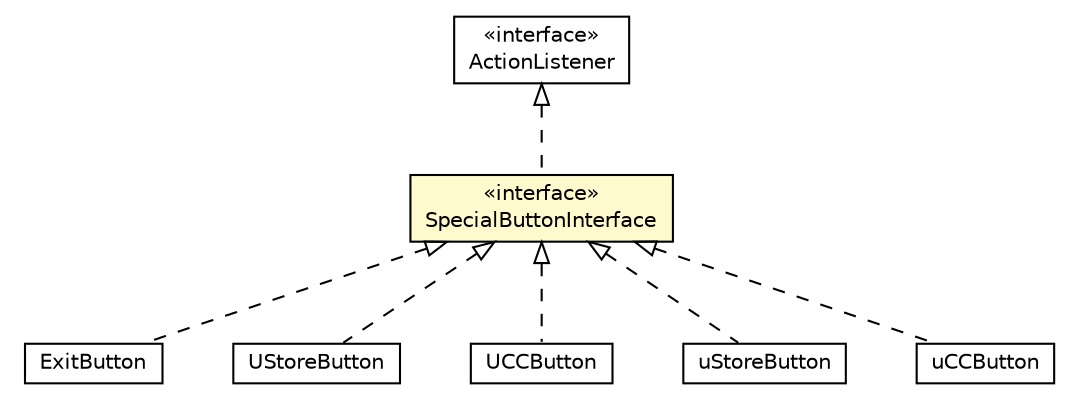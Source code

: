 #!/usr/local/bin/dot
#
# Class diagram 
# Generated by UMLGraph version R5_6-24-gf6e263 (http://www.umlgraph.org/)
#

digraph G {
	edge [fontname="Helvetica",fontsize=10,labelfontname="Helvetica",labelfontsize=10];
	node [fontname="Helvetica",fontsize=10,shape=plaintext];
	nodesep=0.25;
	ranksep=0.5;
	// org.universAAL.ui.handler.gui.swing.model.special.SpecialButtonInterface
	c7994283 [label=<<table title="org.universAAL.ui.handler.gui.swing.model.special.SpecialButtonInterface" border="0" cellborder="1" cellspacing="0" cellpadding="2" port="p" bgcolor="lemonChiffon" href="./SpecialButtonInterface.html">
		<tr><td><table border="0" cellspacing="0" cellpadding="1">
<tr><td align="center" balign="center"> &#171;interface&#187; </td></tr>
<tr><td align="center" balign="center"> SpecialButtonInterface </td></tr>
		</table></td></tr>
		</table>>, URL="./SpecialButtonInterface.html", fontname="Helvetica", fontcolor="black", fontsize=10.0];
	// org.universAAL.ui.handler.gui.swing.model.special.ExitButton
	c7994285 [label=<<table title="org.universAAL.ui.handler.gui.swing.model.special.ExitButton" border="0" cellborder="1" cellspacing="0" cellpadding="2" port="p" href="./ExitButton.html">
		<tr><td><table border="0" cellspacing="0" cellpadding="1">
<tr><td align="center" balign="center"> ExitButton </td></tr>
		</table></td></tr>
		</table>>, URL="./ExitButton.html", fontname="Helvetica", fontcolor="black", fontsize=10.0];
	// org.universAAL.ui.gui.swing.bluesteelLAF.specialButtons.UStoreButton
	c7994382 [label=<<table title="org.universAAL.ui.gui.swing.bluesteelLAF.specialButtons.UStoreButton" border="0" cellborder="1" cellspacing="0" cellpadding="2" port="p" href="../../../../../gui/swing/bluesteelLAF/specialButtons/UStoreButton.html">
		<tr><td><table border="0" cellspacing="0" cellpadding="1">
<tr><td align="center" balign="center"> UStoreButton </td></tr>
		</table></td></tr>
		</table>>, URL="../../../../../gui/swing/bluesteelLAF/specialButtons/UStoreButton.html", fontname="Helvetica", fontcolor="black", fontsize=10.0];
	// org.universAAL.ui.gui.swing.bluesteelLAF.specialButtons.UCCButton
	c7994383 [label=<<table title="org.universAAL.ui.gui.swing.bluesteelLAF.specialButtons.UCCButton" border="0" cellborder="1" cellspacing="0" cellpadding="2" port="p" href="../../../../../gui/swing/bluesteelLAF/specialButtons/UCCButton.html">
		<tr><td><table border="0" cellspacing="0" cellpadding="1">
<tr><td align="center" balign="center"> UCCButton </td></tr>
		</table></td></tr>
		</table>>, URL="../../../../../gui/swing/bluesteelLAF/specialButtons/UCCButton.html", fontname="Helvetica", fontcolor="black", fontsize=10.0];
	// org.universAAL.ui.handler.gui.swing.classic.specialButtons.uStoreButton
	c7994421 [label=<<table title="org.universAAL.ui.handler.gui.swing.classic.specialButtons.uStoreButton" border="0" cellborder="1" cellspacing="0" cellpadding="2" port="p" href="../../classic/specialButtons/uStoreButton.html">
		<tr><td><table border="0" cellspacing="0" cellpadding="1">
<tr><td align="center" balign="center"> uStoreButton </td></tr>
		</table></td></tr>
		</table>>, URL="../../classic/specialButtons/uStoreButton.html", fontname="Helvetica", fontcolor="black", fontsize=10.0];
	// org.universAAL.ui.handler.gui.swing.classic.specialButtons.uCCButton
	c7994422 [label=<<table title="org.universAAL.ui.handler.gui.swing.classic.specialButtons.uCCButton" border="0" cellborder="1" cellspacing="0" cellpadding="2" port="p" href="../../classic/specialButtons/uCCButton.html">
		<tr><td><table border="0" cellspacing="0" cellpadding="1">
<tr><td align="center" balign="center"> uCCButton </td></tr>
		</table></td></tr>
		</table>>, URL="../../classic/specialButtons/uCCButton.html", fontname="Helvetica", fontcolor="black", fontsize=10.0];
	//org.universAAL.ui.handler.gui.swing.model.special.SpecialButtonInterface implements java.awt.event.ActionListener
	c7994931:p -> c7994283:p [dir=back,arrowtail=empty,style=dashed];
	//org.universAAL.ui.handler.gui.swing.model.special.ExitButton implements org.universAAL.ui.handler.gui.swing.model.special.SpecialButtonInterface
	c7994283:p -> c7994285:p [dir=back,arrowtail=empty,style=dashed];
	//org.universAAL.ui.gui.swing.bluesteelLAF.specialButtons.UStoreButton implements org.universAAL.ui.handler.gui.swing.model.special.SpecialButtonInterface
	c7994283:p -> c7994382:p [dir=back,arrowtail=empty,style=dashed];
	//org.universAAL.ui.gui.swing.bluesteelLAF.specialButtons.UCCButton implements org.universAAL.ui.handler.gui.swing.model.special.SpecialButtonInterface
	c7994283:p -> c7994383:p [dir=back,arrowtail=empty,style=dashed];
	//org.universAAL.ui.handler.gui.swing.classic.specialButtons.uStoreButton implements org.universAAL.ui.handler.gui.swing.model.special.SpecialButtonInterface
	c7994283:p -> c7994421:p [dir=back,arrowtail=empty,style=dashed];
	//org.universAAL.ui.handler.gui.swing.classic.specialButtons.uCCButton implements org.universAAL.ui.handler.gui.swing.model.special.SpecialButtonInterface
	c7994283:p -> c7994422:p [dir=back,arrowtail=empty,style=dashed];
	// java.awt.event.ActionListener
	c7994931 [label=<<table title="java.awt.event.ActionListener" border="0" cellborder="1" cellspacing="0" cellpadding="2" port="p" href="http://java.sun.com/j2se/1.4.2/docs/api/java/awt/event/ActionListener.html">
		<tr><td><table border="0" cellspacing="0" cellpadding="1">
<tr><td align="center" balign="center"> &#171;interface&#187; </td></tr>
<tr><td align="center" balign="center"> ActionListener </td></tr>
		</table></td></tr>
		</table>>, URL="http://java.sun.com/j2se/1.4.2/docs/api/java/awt/event/ActionListener.html", fontname="Helvetica", fontcolor="black", fontsize=10.0];
}

